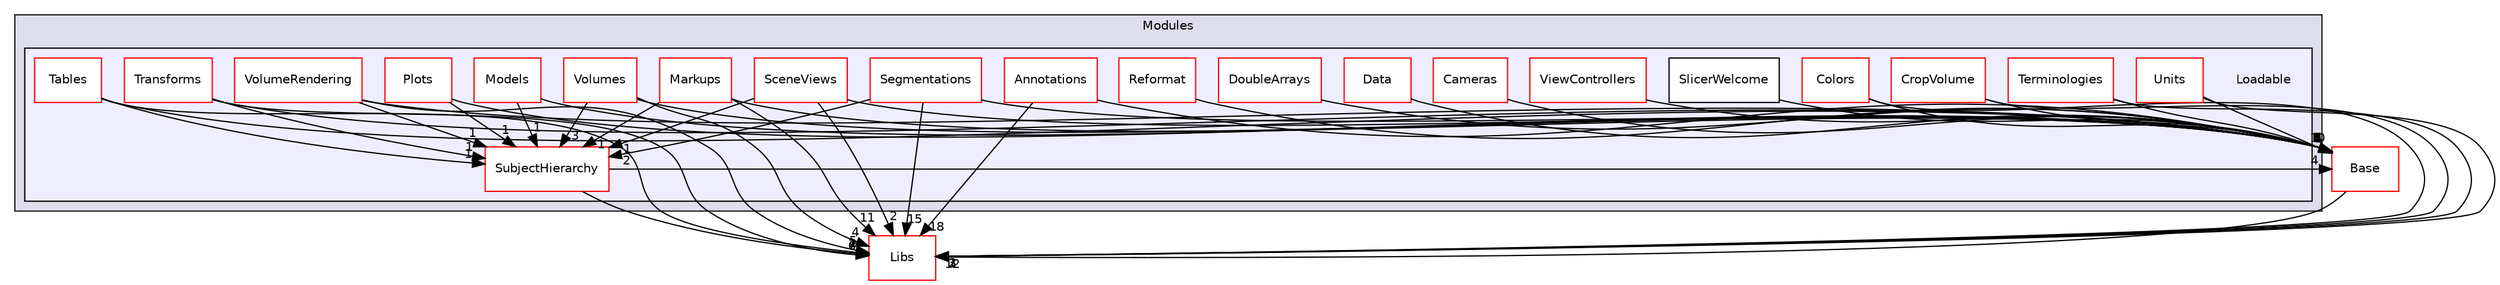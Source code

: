 digraph "Modules/Loadable" {
  bgcolor=transparent;
  compound=true
  node [ fontsize="10", fontname="Helvetica"];
  edge [ labelfontsize="10", labelfontname="Helvetica"];
  subgraph clusterdir_f2541a3b18981391fa76fac5599e978a {
    graph [ bgcolor="#ddddee", pencolor="black", label="Modules" fontname="Helvetica", fontsize="10", URL="dir_f2541a3b18981391fa76fac5599e978a.html"]
  subgraph clusterdir_d01fdafe93af837a1755aeb3a6390699 {
    graph [ bgcolor="#eeeeff", pencolor="black", label="" URL="dir_d01fdafe93af837a1755aeb3a6390699.html"];
    dir_d01fdafe93af837a1755aeb3a6390699 [shape=plaintext label="Loadable"];
    dir_33469fef11d3340de8339576113f1ab0 [shape=box label="Annotations" color="red" fillcolor="white" style="filled" URL="dir_33469fef11d3340de8339576113f1ab0.html"];
    dir_f6ef0237751192c250b490ce2141bdaf [shape=box label="Cameras" color="red" fillcolor="white" style="filled" URL="dir_f6ef0237751192c250b490ce2141bdaf.html"];
    dir_9c5afd8681310699e8cf6f6b0b2a88d7 [shape=box label="Colors" color="red" fillcolor="white" style="filled" URL="dir_9c5afd8681310699e8cf6f6b0b2a88d7.html"];
    dir_011db50135ddf738fe8317a1ee8e535a [shape=box label="CropVolume" color="red" fillcolor="white" style="filled" URL="dir_011db50135ddf738fe8317a1ee8e535a.html"];
    dir_dc1ce9bdf42e78508f497e37ae00e6c2 [shape=box label="Data" color="red" fillcolor="white" style="filled" URL="dir_dc1ce9bdf42e78508f497e37ae00e6c2.html"];
    dir_72c32aaaea6bbf9be8983e8883c251ab [shape=box label="DoubleArrays" color="red" fillcolor="white" style="filled" URL="dir_72c32aaaea6bbf9be8983e8883c251ab.html"];
    dir_1a96155338796d57dab45a56648f1a28 [shape=box label="Markups" color="red" fillcolor="white" style="filled" URL="dir_1a96155338796d57dab45a56648f1a28.html"];
    dir_ac4da216990a9f35123be91a72e68ccb [shape=box label="Models" color="red" fillcolor="white" style="filled" URL="dir_ac4da216990a9f35123be91a72e68ccb.html"];
    dir_f58a126368aaa89a5668c0363c66e20a [shape=box label="Plots" color="red" fillcolor="white" style="filled" URL="dir_f58a126368aaa89a5668c0363c66e20a.html"];
    dir_8e2e60466f9792eb510e8ee004fa13f9 [shape=box label="Reformat" color="red" fillcolor="white" style="filled" URL="dir_8e2e60466f9792eb510e8ee004fa13f9.html"];
    dir_2921f6b5e1ce8b017d145ba5f6d36ad5 [shape=box label="SceneViews" color="red" fillcolor="white" style="filled" URL="dir_2921f6b5e1ce8b017d145ba5f6d36ad5.html"];
    dir_187d697300c25905e127e5518a1a6fd6 [shape=box label="Segmentations" color="red" fillcolor="white" style="filled" URL="dir_187d697300c25905e127e5518a1a6fd6.html"];
    dir_4e053e445dde17bab94de5c88392d3f4 [shape=box label="SlicerWelcome" color="black" fillcolor="white" style="filled" URL="dir_4e053e445dde17bab94de5c88392d3f4.html"];
    dir_1694c2d71873d62d036e188d77c435ae [shape=box label="SubjectHierarchy" color="red" fillcolor="white" style="filled" URL="dir_1694c2d71873d62d036e188d77c435ae.html"];
    dir_bebbec89bc1e5b9710ed55c1d639a8a4 [shape=box label="Tables" color="red" fillcolor="white" style="filled" URL="dir_bebbec89bc1e5b9710ed55c1d639a8a4.html"];
    dir_c20d4ae2fd1614eda006ead50cca913b [shape=box label="Terminologies" color="red" fillcolor="white" style="filled" URL="dir_c20d4ae2fd1614eda006ead50cca913b.html"];
    dir_cc2e4217dca79d6eba6fbfb5540b4203 [shape=box label="Transforms" color="red" fillcolor="white" style="filled" URL="dir_cc2e4217dca79d6eba6fbfb5540b4203.html"];
    dir_cc14197804a1820deb60c1c3bde5e692 [shape=box label="Units" color="red" fillcolor="white" style="filled" URL="dir_cc14197804a1820deb60c1c3bde5e692.html"];
    dir_6cdc3c74e083111fb607294ead4c4ca9 [shape=box label="ViewControllers" color="red" fillcolor="white" style="filled" URL="dir_6cdc3c74e083111fb607294ead4c4ca9.html"];
    dir_c12f7f1f51823e34c0f7350e4103bbbd [shape=box label="VolumeRendering" color="red" fillcolor="white" style="filled" URL="dir_c12f7f1f51823e34c0f7350e4103bbbd.html"];
    dir_7e66b5ba9bf1f6ef143fe0ed8fb244d9 [shape=box label="Volumes" color="red" fillcolor="white" style="filled" URL="dir_7e66b5ba9bf1f6ef143fe0ed8fb244d9.html"];
  }
  }
  dir_6e6cb9563333489fde7459b1f95e59a5 [shape=box label="Libs" color="red" URL="dir_6e6cb9563333489fde7459b1f95e59a5.html"];
  dir_628593db0cdce5a76fb85526ae5aa762 [shape=box label="Base" color="red" URL="dir_628593db0cdce5a76fb85526ae5aa762.html"];
  dir_f58a126368aaa89a5668c0363c66e20a->dir_628593db0cdce5a76fb85526ae5aa762 [headlabel="3", labeldistance=1.5 headhref="dir_000081_000002.html"];
  dir_f58a126368aaa89a5668c0363c66e20a->dir_1694c2d71873d62d036e188d77c435ae [headlabel="1", labeldistance=1.5 headhref="dir_000081_000102.html"];
  dir_4e053e445dde17bab94de5c88392d3f4->dir_628593db0cdce5a76fb85526ae5aa762 [headlabel="2", labeldistance=1.5 headhref="dir_000101_000002.html"];
  dir_33469fef11d3340de8339576113f1ab0->dir_6e6cb9563333489fde7459b1f95e59a5 [headlabel="18", labeldistance=1.5 headhref="dir_000047_000012.html"];
  dir_33469fef11d3340de8339576113f1ab0->dir_628593db0cdce5a76fb85526ae5aa762 [headlabel="8", labeldistance=1.5 headhref="dir_000047_000002.html"];
  dir_011db50135ddf738fe8317a1ee8e535a->dir_6e6cb9563333489fde7459b1f95e59a5 [headlabel="3", labeldistance=1.5 headhref="dir_000061_000012.html"];
  dir_011db50135ddf738fe8317a1ee8e535a->dir_628593db0cdce5a76fb85526ae5aa762 [headlabel="3", labeldistance=1.5 headhref="dir_000061_000002.html"];
  dir_1a96155338796d57dab45a56648f1a28->dir_6e6cb9563333489fde7459b1f95e59a5 [headlabel="11", labeldistance=1.5 headhref="dir_000068_000012.html"];
  dir_1a96155338796d57dab45a56648f1a28->dir_628593db0cdce5a76fb85526ae5aa762 [headlabel="7", labeldistance=1.5 headhref="dir_000068_000002.html"];
  dir_1a96155338796d57dab45a56648f1a28->dir_1694c2d71873d62d036e188d77c435ae [headlabel="1", labeldistance=1.5 headhref="dir_000068_000102.html"];
  dir_6cdc3c74e083111fb607294ead4c4ca9->dir_628593db0cdce5a76fb85526ae5aa762 [headlabel="3", labeldistance=1.5 headhref="dir_000123_000002.html"];
  dir_72c32aaaea6bbf9be8983e8883c251ab->dir_628593db0cdce5a76fb85526ae5aa762 [headlabel="3", labeldistance=1.5 headhref="dir_000066_000002.html"];
  dir_9c5afd8681310699e8cf6f6b0b2a88d7->dir_6e6cb9563333489fde7459b1f95e59a5 [headlabel="1", labeldistance=1.5 headhref="dir_000058_000012.html"];
  dir_9c5afd8681310699e8cf6f6b0b2a88d7->dir_628593db0cdce5a76fb85526ae5aa762 [headlabel="3", labeldistance=1.5 headhref="dir_000058_000002.html"];
  dir_f6ef0237751192c250b490ce2141bdaf->dir_628593db0cdce5a76fb85526ae5aa762 [headlabel="3", labeldistance=1.5 headhref="dir_000056_000002.html"];
  dir_c20d4ae2fd1614eda006ead50cca913b->dir_6e6cb9563333489fde7459b1f95e59a5 [headlabel="3", labeldistance=1.5 headhref="dir_000109_000012.html"];
  dir_c20d4ae2fd1614eda006ead50cca913b->dir_628593db0cdce5a76fb85526ae5aa762 [headlabel="4", labeldistance=1.5 headhref="dir_000109_000002.html"];
  dir_8e2e60466f9792eb510e8ee004fa13f9->dir_628593db0cdce5a76fb85526ae5aa762 [headlabel="3", labeldistance=1.5 headhref="dir_000086_000002.html"];
  dir_bebbec89bc1e5b9710ed55c1d639a8a4->dir_6e6cb9563333489fde7459b1f95e59a5 [headlabel="1", labeldistance=1.5 headhref="dir_000028_000012.html"];
  dir_bebbec89bc1e5b9710ed55c1d639a8a4->dir_628593db0cdce5a76fb85526ae5aa762 [headlabel="5", labeldistance=1.5 headhref="dir_000028_000002.html"];
  dir_bebbec89bc1e5b9710ed55c1d639a8a4->dir_1694c2d71873d62d036e188d77c435ae [headlabel="1", labeldistance=1.5 headhref="dir_000028_000102.html"];
  dir_187d697300c25905e127e5518a1a6fd6->dir_6e6cb9563333489fde7459b1f95e59a5 [headlabel="15", labeldistance=1.5 headhref="dir_000092_000012.html"];
  dir_187d697300c25905e127e5518a1a6fd6->dir_628593db0cdce5a76fb85526ae5aa762 [headlabel="5", labeldistance=1.5 headhref="dir_000092_000002.html"];
  dir_187d697300c25905e127e5518a1a6fd6->dir_1694c2d71873d62d036e188d77c435ae [headlabel="2", labeldistance=1.5 headhref="dir_000092_000102.html"];
  dir_dc1ce9bdf42e78508f497e37ae00e6c2->dir_628593db0cdce5a76fb85526ae5aa762 [headlabel="6", labeldistance=1.5 headhref="dir_000064_000002.html"];
  dir_ac4da216990a9f35123be91a72e68ccb->dir_628593db0cdce5a76fb85526ae5aa762 [headlabel="6", labeldistance=1.5 headhref="dir_000076_000002.html"];
  dir_ac4da216990a9f35123be91a72e68ccb->dir_1694c2d71873d62d036e188d77c435ae [headlabel="1", labeldistance=1.5 headhref="dir_000076_000102.html"];
  dir_7e66b5ba9bf1f6ef143fe0ed8fb244d9->dir_6e6cb9563333489fde7459b1f95e59a5 [headlabel="4", labeldistance=1.5 headhref="dir_000132_000012.html"];
  dir_7e66b5ba9bf1f6ef143fe0ed8fb244d9->dir_628593db0cdce5a76fb85526ae5aa762 [headlabel="10", labeldistance=1.5 headhref="dir_000132_000002.html"];
  dir_7e66b5ba9bf1f6ef143fe0ed8fb244d9->dir_1694c2d71873d62d036e188d77c435ae [headlabel="3", labeldistance=1.5 headhref="dir_000132_000102.html"];
  dir_cc14197804a1820deb60c1c3bde5e692->dir_6e6cb9563333489fde7459b1f95e59a5 [headlabel="2", labeldistance=1.5 headhref="dir_000119_000012.html"];
  dir_cc14197804a1820deb60c1c3bde5e692->dir_628593db0cdce5a76fb85526ae5aa762 [headlabel="1", labeldistance=1.5 headhref="dir_000119_000002.html"];
  dir_628593db0cdce5a76fb85526ae5aa762->dir_6e6cb9563333489fde7459b1f95e59a5 [headlabel="12", labeldistance=1.5 headhref="dir_000002_000012.html"];
  dir_c12f7f1f51823e34c0f7350e4103bbbd->dir_6e6cb9563333489fde7459b1f95e59a5 [headlabel="5", labeldistance=1.5 headhref="dir_000125_000012.html"];
  dir_c12f7f1f51823e34c0f7350e4103bbbd->dir_628593db0cdce5a76fb85526ae5aa762 [headlabel="5", labeldistance=1.5 headhref="dir_000125_000002.html"];
  dir_c12f7f1f51823e34c0f7350e4103bbbd->dir_1694c2d71873d62d036e188d77c435ae [headlabel="1", labeldistance=1.5 headhref="dir_000125_000102.html"];
  dir_1694c2d71873d62d036e188d77c435ae->dir_6e6cb9563333489fde7459b1f95e59a5 [headlabel="7", labeldistance=1.5 headhref="dir_000102_000012.html"];
  dir_1694c2d71873d62d036e188d77c435ae->dir_628593db0cdce5a76fb85526ae5aa762 [headlabel="4", labeldistance=1.5 headhref="dir_000102_000002.html"];
  dir_cc2e4217dca79d6eba6fbfb5540b4203->dir_6e6cb9563333489fde7459b1f95e59a5 [headlabel="6", labeldistance=1.5 headhref="dir_000113_000012.html"];
  dir_cc2e4217dca79d6eba6fbfb5540b4203->dir_628593db0cdce5a76fb85526ae5aa762 [headlabel="4", labeldistance=1.5 headhref="dir_000113_000002.html"];
  dir_cc2e4217dca79d6eba6fbfb5540b4203->dir_1694c2d71873d62d036e188d77c435ae [headlabel="1", labeldistance=1.5 headhref="dir_000113_000102.html"];
  dir_2921f6b5e1ce8b017d145ba5f6d36ad5->dir_6e6cb9563333489fde7459b1f95e59a5 [headlabel="2", labeldistance=1.5 headhref="dir_000088_000012.html"];
  dir_2921f6b5e1ce8b017d145ba5f6d36ad5->dir_628593db0cdce5a76fb85526ae5aa762 [headlabel="4", labeldistance=1.5 headhref="dir_000088_000002.html"];
  dir_2921f6b5e1ce8b017d145ba5f6d36ad5->dir_1694c2d71873d62d036e188d77c435ae [headlabel="1", labeldistance=1.5 headhref="dir_000088_000102.html"];
}
